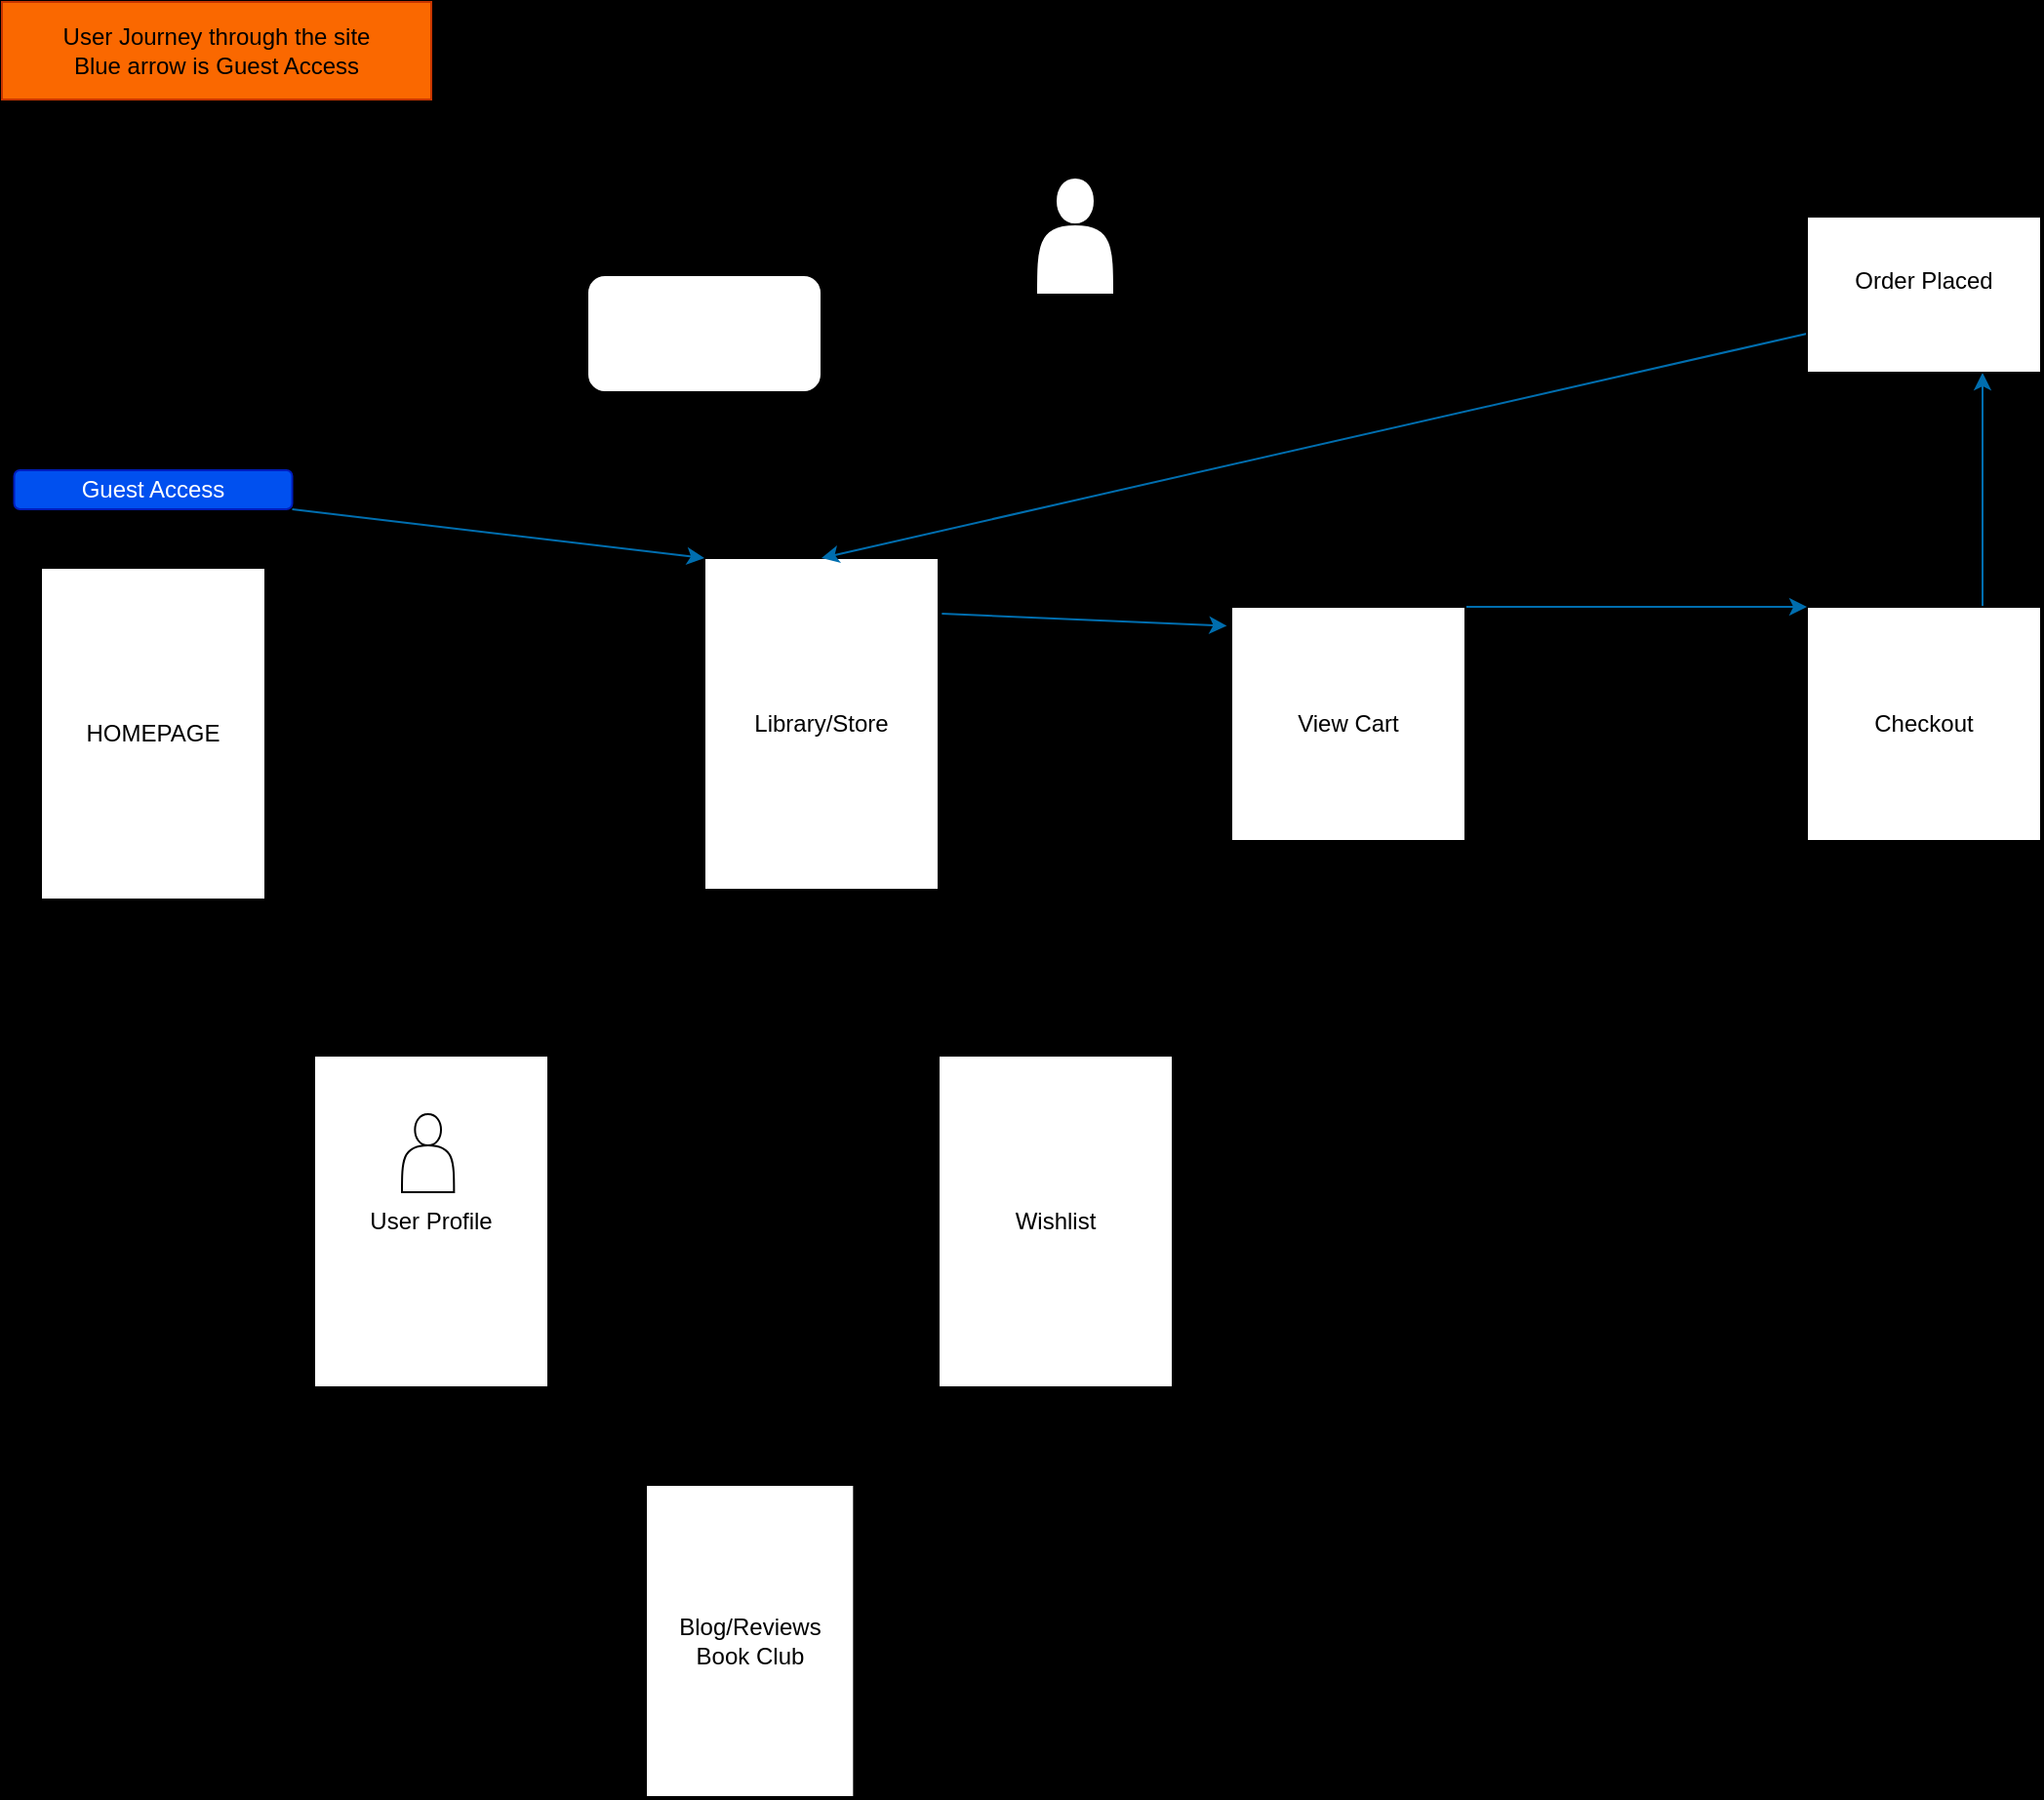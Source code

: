 <mxfile>
    <diagram id="RCpuDGDnwxX0ATrm94je" name="Page-1">
        <mxGraphModel dx="2255" dy="986" grid="1" gridSize="10" guides="1" tooltips="1" connect="1" arrows="1" fold="1" page="1" pageScale="1" pageWidth="850" pageHeight="1100" background="#000000" math="0" shadow="0">
            <root>
                <mxCell id="0"/>
                <mxCell id="1" parent="0"/>
                <mxCell id="18" value="Blog/Reviews&lt;br&gt;Book Club" style="rounded=0;whiteSpace=wrap;html=1;" parent="1" vertex="1">
                    <mxGeometry x="60" y="800" width="106.67" height="160" as="geometry"/>
                </mxCell>
                <mxCell id="50" style="edgeStyle=none;html=1;exitX=0.5;exitY=0;exitDx=0;exitDy=0;entryX=0;entryY=1;entryDx=0;entryDy=0;" parent="1" source="20" target="45" edge="1">
                    <mxGeometry relative="1" as="geometry"/>
                </mxCell>
                <mxCell id="52" style="edgeStyle=none;html=1;exitX=1;exitY=0;exitDx=0;exitDy=0;entryX=0;entryY=0;entryDx=0;entryDy=0;" parent="1" source="20" target="51" edge="1">
                    <mxGeometry relative="1" as="geometry">
                        <Array as="points"/>
                    </mxGeometry>
                </mxCell>
                <mxCell id="73" style="edgeStyle=none;html=1;exitX=1;exitY=1;exitDx=0;exitDy=0;entryX=0;entryY=0;entryDx=0;entryDy=0;" parent="1" source="20" target="18" edge="1">
                    <mxGeometry relative="1" as="geometry"/>
                </mxCell>
                <mxCell id="20" value="User Profile" style="rounded=0;whiteSpace=wrap;html=1;" parent="1" vertex="1">
                    <mxGeometry x="-110" y="580" width="120" height="170" as="geometry"/>
                </mxCell>
                <mxCell id="53" style="edgeStyle=none;html=1;exitX=1;exitY=1;exitDx=0;exitDy=0;entryX=0;entryY=0;entryDx=0;entryDy=0;" parent="1" source="45" target="51" edge="1">
                    <mxGeometry relative="1" as="geometry"/>
                </mxCell>
                <mxCell id="56" style="edgeStyle=none;html=1;exitX=1;exitY=0.5;exitDx=0;exitDy=0;" parent="1" source="45" edge="1">
                    <mxGeometry relative="1" as="geometry">
                        <mxPoint x="500" y="415" as="targetPoint"/>
                    </mxGeometry>
                </mxCell>
                <mxCell id="69" style="edgeStyle=none;html=1;exitX=1.014;exitY=0.168;exitDx=0;exitDy=0;entryX=-0.019;entryY=0.081;entryDx=0;entryDy=0;fillColor=#1ba1e2;strokeColor=#006EAF;exitPerimeter=0;entryPerimeter=0;" parent="1" source="45" target="55" edge="1">
                    <mxGeometry relative="1" as="geometry"/>
                </mxCell>
                <mxCell id="45" value="Library/Store" style="rounded=0;whiteSpace=wrap;html=1;" parent="1" vertex="1">
                    <mxGeometry x="90" y="325" width="120" height="170" as="geometry"/>
                </mxCell>
                <mxCell id="47" style="edgeStyle=none;html=1;exitX=1;exitY=0.5;exitDx=0;exitDy=0;entryX=0;entryY=0.5;entryDx=0;entryDy=0;" parent="1" source="46" target="45" edge="1">
                    <mxGeometry relative="1" as="geometry"/>
                </mxCell>
                <mxCell id="46" value="HOMEPAGE" style="rounded=0;whiteSpace=wrap;html=1;" parent="1" vertex="1">
                    <mxGeometry x="-250" y="330" width="115" height="170" as="geometry"/>
                </mxCell>
                <mxCell id="60" style="edgeStyle=none;html=1;exitX=1;exitY=0;exitDx=0;exitDy=0;entryX=0.329;entryY=1.014;entryDx=0;entryDy=0;entryPerimeter=0;" parent="1" source="51" target="55" edge="1">
                    <mxGeometry relative="1" as="geometry"/>
                </mxCell>
                <mxCell id="74" style="edgeStyle=none;html=1;exitX=0.25;exitY=1;exitDx=0;exitDy=0;entryX=1;entryY=0;entryDx=0;entryDy=0;" parent="1" source="51" target="18" edge="1">
                    <mxGeometry relative="1" as="geometry"/>
                </mxCell>
                <mxCell id="51" value="Wishlist" style="rounded=0;whiteSpace=wrap;html=1;" parent="1" vertex="1">
                    <mxGeometry x="210" y="580" width="120" height="170" as="geometry"/>
                </mxCell>
                <mxCell id="66" style="edgeStyle=none;html=1;exitX=0.5;exitY=0;exitDx=0;exitDy=0;entryX=0.5;entryY=1;entryDx=0;entryDy=0;" parent="1" source="54" target="65" edge="1">
                    <mxGeometry relative="1" as="geometry"/>
                </mxCell>
                <mxCell id="71" style="edgeStyle=none;html=1;exitX=0.75;exitY=0;exitDx=0;exitDy=0;entryX=0.75;entryY=1;entryDx=0;entryDy=0;fillColor=#1ba1e2;strokeColor=#006EAF;" parent="1" source="54" target="65" edge="1">
                    <mxGeometry relative="1" as="geometry"/>
                </mxCell>
                <mxCell id="54" value="Checkout" style="rounded=0;whiteSpace=wrap;html=1;" parent="1" vertex="1">
                    <mxGeometry x="655" y="350" width="120" height="120" as="geometry"/>
                </mxCell>
                <mxCell id="57" style="edgeStyle=none;html=1;exitX=1;exitY=0.5;exitDx=0;exitDy=0;entryX=0;entryY=0.5;entryDx=0;entryDy=0;" parent="1" source="55" target="54" edge="1">
                    <mxGeometry relative="1" as="geometry"/>
                </mxCell>
                <mxCell id="59" style="edgeStyle=none;html=1;exitX=0;exitY=0.25;exitDx=0;exitDy=0;entryX=1;entryY=0.303;entryDx=0;entryDy=0;entryPerimeter=0;" parent="1" source="55" target="45" edge="1">
                    <mxGeometry relative="1" as="geometry"/>
                </mxCell>
                <mxCell id="70" style="edgeStyle=none;html=1;exitX=1;exitY=0;exitDx=0;exitDy=0;entryX=0;entryY=0;entryDx=0;entryDy=0;fillColor=#1ba1e2;strokeColor=#006EAF;" parent="1" source="55" target="54" edge="1">
                    <mxGeometry relative="1" as="geometry"/>
                </mxCell>
                <mxCell id="55" value="View Cart" style="rounded=0;whiteSpace=wrap;html=1;" parent="1" vertex="1">
                    <mxGeometry x="360" y="350" width="120" height="120" as="geometry"/>
                </mxCell>
                <mxCell id="63" style="edgeStyle=none;html=1;exitX=1;exitY=1;exitDx=0;exitDy=0;entryX=0;entryY=0;entryDx=0;entryDy=0;fillColor=#1ba1e2;strokeColor=#006EAF;" parent="1" source="62" target="45" edge="1">
                    <mxGeometry relative="1" as="geometry"/>
                </mxCell>
                <mxCell id="62" value="Guest Access" style="rounded=1;whiteSpace=wrap;html=1;fillColor=#0050ef;fontColor=#ffffff;strokeColor=#001DBC;" parent="1" vertex="1">
                    <mxGeometry x="-263.75" y="280" width="142.5" height="20" as="geometry"/>
                </mxCell>
                <mxCell id="67" style="edgeStyle=none;html=1;exitX=0;exitY=1;exitDx=0;exitDy=0;entryX=1;entryY=0;entryDx=0;entryDy=0;" parent="1" source="65" target="45" edge="1">
                    <mxGeometry relative="1" as="geometry"/>
                </mxCell>
                <mxCell id="68" style="edgeStyle=none;html=1;exitX=0;exitY=0.5;exitDx=0;exitDy=0;entryX=1.011;entryY=1.01;entryDx=0;entryDy=0;entryPerimeter=0;" parent="1" source="65" target="79" edge="1">
                    <mxGeometry relative="1" as="geometry">
                        <mxPoint x="315" y="181.169" as="targetPoint"/>
                    </mxGeometry>
                </mxCell>
                <mxCell id="72" style="edgeStyle=none;html=1;exitX=0;exitY=0.75;exitDx=0;exitDy=0;entryX=0.5;entryY=0;entryDx=0;entryDy=0;fillColor=#1ba1e2;strokeColor=#006EAF;" parent="1" source="65" target="45" edge="1">
                    <mxGeometry relative="1" as="geometry"/>
                </mxCell>
                <mxCell id="65" value="Order Placed&lt;br&gt;&lt;br&gt;" style="rounded=0;whiteSpace=wrap;html=1;" parent="1" vertex="1">
                    <mxGeometry x="655" y="150" width="120" height="80" as="geometry"/>
                </mxCell>
                <mxCell id="76" value="User Journey through the site&lt;br&gt;Blue arrow is Guest Access&lt;br&gt;" style="text;html=1;strokeColor=#C73500;fillColor=#fa6800;align=center;verticalAlign=middle;whiteSpace=wrap;rounded=0;fontColor=#000000;" parent="1" vertex="1">
                    <mxGeometry x="-270" y="40" width="220" height="50" as="geometry"/>
                </mxCell>
                <mxCell id="77" value="" style="shape=actor;whiteSpace=wrap;html=1;" parent="1" vertex="1">
                    <mxGeometry x="-65" y="610" width="26.67" height="40" as="geometry"/>
                </mxCell>
                <mxCell id="78" value="" style="rounded=1;whiteSpace=wrap;html=1;" vertex="1" parent="1">
                    <mxGeometry x="30" y="180" width="120" height="60" as="geometry"/>
                </mxCell>
                <mxCell id="79" value="" style="shape=actor;whiteSpace=wrap;html=1;" vertex="1" parent="1">
                    <mxGeometry x="260" y="130" width="40" height="60" as="geometry"/>
                </mxCell>
            </root>
        </mxGraphModel>
    </diagram>
</mxfile>